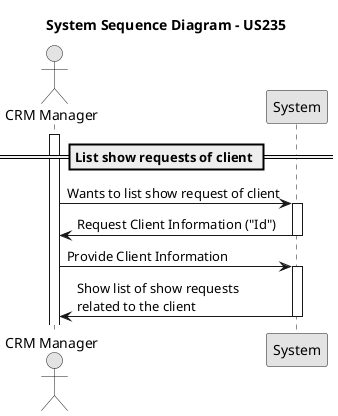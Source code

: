 @startuml
skinparam monochrome true
skinparam packageStyle rectangle
skinparam shadowing false

actor "CRM Manager" as crmManager
participant "System" as system

title System Sequence Diagram - US235

== List show requests of client ==
activate crmManager

crmManager -> system : Wants to list show request of client
activate system

system -> crmManager : Request Client Information ("Id")
deactivate system
crmManager -> system : Provide Client Information

activate system

system -> crmManager : Show list of show requests \nrelated to the client
deactivate system



@enduml
